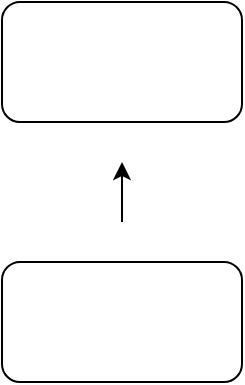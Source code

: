 <mxfile version="24.5.1" type="device">
  <diagram name="Page-1" id="5LcMA3kwRHNBWpp1UkyC">
    <mxGraphModel dx="1180" dy="660" grid="1" gridSize="10" guides="1" tooltips="1" connect="1" arrows="1" fold="1" page="1" pageScale="1" pageWidth="1100" pageHeight="850" math="0" shadow="0">
      <root>
        <mxCell id="0" />
        <mxCell id="1" parent="0" />
        <mxCell id="0pc3UF86XoJ3GfSTt_8r-1" value="" style="rounded=1;whiteSpace=wrap;html=1;" vertex="1" parent="1">
          <mxGeometry x="390" y="200" width="120" height="60" as="geometry" />
        </mxCell>
        <mxCell id="0pc3UF86XoJ3GfSTt_8r-2" value="" style="edgeStyle=orthogonalEdgeStyle;rounded=0;orthogonalLoop=1;jettySize=auto;html=1;" edge="1" parent="1">
          <mxGeometry relative="1" as="geometry">
            <mxPoint x="450" y="310" as="sourcePoint" />
            <mxPoint as="offset" />
            <mxPoint x="450" y="280" as="targetPoint" />
          </mxGeometry>
        </mxCell>
        <mxCell id="0pc3UF86XoJ3GfSTt_8r-3" value="" style="rounded=1;whiteSpace=wrap;html=1;" vertex="1" parent="1">
          <mxGeometry x="390" y="330" width="120" height="60" as="geometry" />
        </mxCell>
      </root>
    </mxGraphModel>
  </diagram>
</mxfile>
